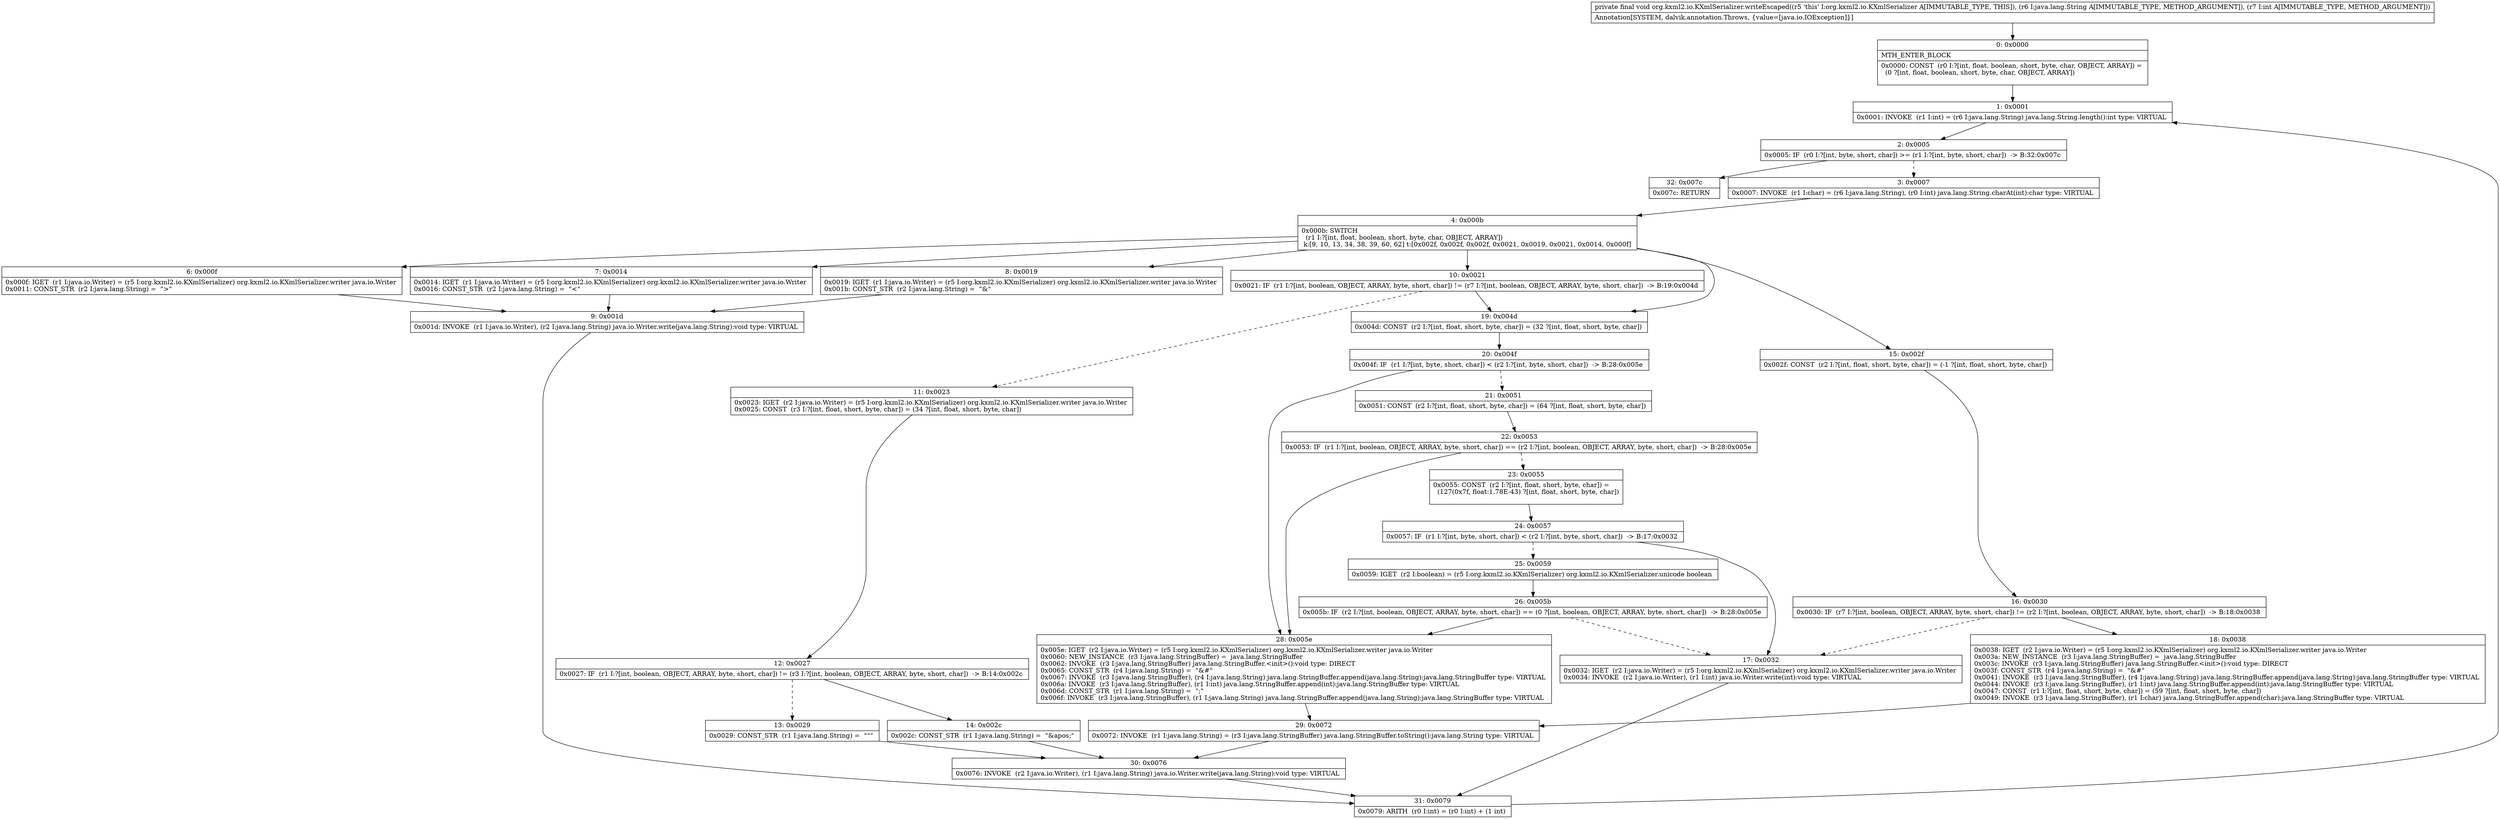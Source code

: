 digraph "CFG fororg.kxml2.io.KXmlSerializer.writeEscaped(Ljava\/lang\/String;I)V" {
Node_0 [shape=record,label="{0\:\ 0x0000|MTH_ENTER_BLOCK\l|0x0000: CONST  (r0 I:?[int, float, boolean, short, byte, char, OBJECT, ARRAY]) = \l  (0 ?[int, float, boolean, short, byte, char, OBJECT, ARRAY])\l \l}"];
Node_1 [shape=record,label="{1\:\ 0x0001|0x0001: INVOKE  (r1 I:int) = (r6 I:java.lang.String) java.lang.String.length():int type: VIRTUAL \l}"];
Node_2 [shape=record,label="{2\:\ 0x0005|0x0005: IF  (r0 I:?[int, byte, short, char]) \>= (r1 I:?[int, byte, short, char])  \-\> B:32:0x007c \l}"];
Node_3 [shape=record,label="{3\:\ 0x0007|0x0007: INVOKE  (r1 I:char) = (r6 I:java.lang.String), (r0 I:int) java.lang.String.charAt(int):char type: VIRTUAL \l}"];
Node_4 [shape=record,label="{4\:\ 0x000b|0x000b: SWITCH  \l  (r1 I:?[int, float, boolean, short, byte, char, OBJECT, ARRAY])\l k:[9, 10, 13, 34, 38, 39, 60, 62] t:[0x002f, 0x002f, 0x002f, 0x0021, 0x0019, 0x0021, 0x0014, 0x000f] \l}"];
Node_6 [shape=record,label="{6\:\ 0x000f|0x000f: IGET  (r1 I:java.io.Writer) = (r5 I:org.kxml2.io.KXmlSerializer) org.kxml2.io.KXmlSerializer.writer java.io.Writer \l0x0011: CONST_STR  (r2 I:java.lang.String) =  \"&gt;\" \l}"];
Node_7 [shape=record,label="{7\:\ 0x0014|0x0014: IGET  (r1 I:java.io.Writer) = (r5 I:org.kxml2.io.KXmlSerializer) org.kxml2.io.KXmlSerializer.writer java.io.Writer \l0x0016: CONST_STR  (r2 I:java.lang.String) =  \"&lt;\" \l}"];
Node_8 [shape=record,label="{8\:\ 0x0019|0x0019: IGET  (r1 I:java.io.Writer) = (r5 I:org.kxml2.io.KXmlSerializer) org.kxml2.io.KXmlSerializer.writer java.io.Writer \l0x001b: CONST_STR  (r2 I:java.lang.String) =  \"&amp;\" \l}"];
Node_9 [shape=record,label="{9\:\ 0x001d|0x001d: INVOKE  (r1 I:java.io.Writer), (r2 I:java.lang.String) java.io.Writer.write(java.lang.String):void type: VIRTUAL \l}"];
Node_10 [shape=record,label="{10\:\ 0x0021|0x0021: IF  (r1 I:?[int, boolean, OBJECT, ARRAY, byte, short, char]) != (r7 I:?[int, boolean, OBJECT, ARRAY, byte, short, char])  \-\> B:19:0x004d \l}"];
Node_11 [shape=record,label="{11\:\ 0x0023|0x0023: IGET  (r2 I:java.io.Writer) = (r5 I:org.kxml2.io.KXmlSerializer) org.kxml2.io.KXmlSerializer.writer java.io.Writer \l0x0025: CONST  (r3 I:?[int, float, short, byte, char]) = (34 ?[int, float, short, byte, char]) \l}"];
Node_12 [shape=record,label="{12\:\ 0x0027|0x0027: IF  (r1 I:?[int, boolean, OBJECT, ARRAY, byte, short, char]) != (r3 I:?[int, boolean, OBJECT, ARRAY, byte, short, char])  \-\> B:14:0x002c \l}"];
Node_13 [shape=record,label="{13\:\ 0x0029|0x0029: CONST_STR  (r1 I:java.lang.String) =  \"&quot;\" \l}"];
Node_14 [shape=record,label="{14\:\ 0x002c|0x002c: CONST_STR  (r1 I:java.lang.String) =  \"&apos;\" \l}"];
Node_15 [shape=record,label="{15\:\ 0x002f|0x002f: CONST  (r2 I:?[int, float, short, byte, char]) = (\-1 ?[int, float, short, byte, char]) \l}"];
Node_16 [shape=record,label="{16\:\ 0x0030|0x0030: IF  (r7 I:?[int, boolean, OBJECT, ARRAY, byte, short, char]) != (r2 I:?[int, boolean, OBJECT, ARRAY, byte, short, char])  \-\> B:18:0x0038 \l}"];
Node_17 [shape=record,label="{17\:\ 0x0032|0x0032: IGET  (r2 I:java.io.Writer) = (r5 I:org.kxml2.io.KXmlSerializer) org.kxml2.io.KXmlSerializer.writer java.io.Writer \l0x0034: INVOKE  (r2 I:java.io.Writer), (r1 I:int) java.io.Writer.write(int):void type: VIRTUAL \l}"];
Node_18 [shape=record,label="{18\:\ 0x0038|0x0038: IGET  (r2 I:java.io.Writer) = (r5 I:org.kxml2.io.KXmlSerializer) org.kxml2.io.KXmlSerializer.writer java.io.Writer \l0x003a: NEW_INSTANCE  (r3 I:java.lang.StringBuffer) =  java.lang.StringBuffer \l0x003c: INVOKE  (r3 I:java.lang.StringBuffer) java.lang.StringBuffer.\<init\>():void type: DIRECT \l0x003f: CONST_STR  (r4 I:java.lang.String) =  \"&#\" \l0x0041: INVOKE  (r3 I:java.lang.StringBuffer), (r4 I:java.lang.String) java.lang.StringBuffer.append(java.lang.String):java.lang.StringBuffer type: VIRTUAL \l0x0044: INVOKE  (r3 I:java.lang.StringBuffer), (r1 I:int) java.lang.StringBuffer.append(int):java.lang.StringBuffer type: VIRTUAL \l0x0047: CONST  (r1 I:?[int, float, short, byte, char]) = (59 ?[int, float, short, byte, char]) \l0x0049: INVOKE  (r3 I:java.lang.StringBuffer), (r1 I:char) java.lang.StringBuffer.append(char):java.lang.StringBuffer type: VIRTUAL \l}"];
Node_19 [shape=record,label="{19\:\ 0x004d|0x004d: CONST  (r2 I:?[int, float, short, byte, char]) = (32 ?[int, float, short, byte, char]) \l}"];
Node_20 [shape=record,label="{20\:\ 0x004f|0x004f: IF  (r1 I:?[int, byte, short, char]) \< (r2 I:?[int, byte, short, char])  \-\> B:28:0x005e \l}"];
Node_21 [shape=record,label="{21\:\ 0x0051|0x0051: CONST  (r2 I:?[int, float, short, byte, char]) = (64 ?[int, float, short, byte, char]) \l}"];
Node_22 [shape=record,label="{22\:\ 0x0053|0x0053: IF  (r1 I:?[int, boolean, OBJECT, ARRAY, byte, short, char]) == (r2 I:?[int, boolean, OBJECT, ARRAY, byte, short, char])  \-\> B:28:0x005e \l}"];
Node_23 [shape=record,label="{23\:\ 0x0055|0x0055: CONST  (r2 I:?[int, float, short, byte, char]) = \l  (127(0x7f, float:1.78E\-43) ?[int, float, short, byte, char])\l \l}"];
Node_24 [shape=record,label="{24\:\ 0x0057|0x0057: IF  (r1 I:?[int, byte, short, char]) \< (r2 I:?[int, byte, short, char])  \-\> B:17:0x0032 \l}"];
Node_25 [shape=record,label="{25\:\ 0x0059|0x0059: IGET  (r2 I:boolean) = (r5 I:org.kxml2.io.KXmlSerializer) org.kxml2.io.KXmlSerializer.unicode boolean \l}"];
Node_26 [shape=record,label="{26\:\ 0x005b|0x005b: IF  (r2 I:?[int, boolean, OBJECT, ARRAY, byte, short, char]) == (0 ?[int, boolean, OBJECT, ARRAY, byte, short, char])  \-\> B:28:0x005e \l}"];
Node_28 [shape=record,label="{28\:\ 0x005e|0x005e: IGET  (r2 I:java.io.Writer) = (r5 I:org.kxml2.io.KXmlSerializer) org.kxml2.io.KXmlSerializer.writer java.io.Writer \l0x0060: NEW_INSTANCE  (r3 I:java.lang.StringBuffer) =  java.lang.StringBuffer \l0x0062: INVOKE  (r3 I:java.lang.StringBuffer) java.lang.StringBuffer.\<init\>():void type: DIRECT \l0x0065: CONST_STR  (r4 I:java.lang.String) =  \"&#\" \l0x0067: INVOKE  (r3 I:java.lang.StringBuffer), (r4 I:java.lang.String) java.lang.StringBuffer.append(java.lang.String):java.lang.StringBuffer type: VIRTUAL \l0x006a: INVOKE  (r3 I:java.lang.StringBuffer), (r1 I:int) java.lang.StringBuffer.append(int):java.lang.StringBuffer type: VIRTUAL \l0x006d: CONST_STR  (r1 I:java.lang.String) =  \";\" \l0x006f: INVOKE  (r3 I:java.lang.StringBuffer), (r1 I:java.lang.String) java.lang.StringBuffer.append(java.lang.String):java.lang.StringBuffer type: VIRTUAL \l}"];
Node_29 [shape=record,label="{29\:\ 0x0072|0x0072: INVOKE  (r1 I:java.lang.String) = (r3 I:java.lang.StringBuffer) java.lang.StringBuffer.toString():java.lang.String type: VIRTUAL \l}"];
Node_30 [shape=record,label="{30\:\ 0x0076|0x0076: INVOKE  (r2 I:java.io.Writer), (r1 I:java.lang.String) java.io.Writer.write(java.lang.String):void type: VIRTUAL \l}"];
Node_31 [shape=record,label="{31\:\ 0x0079|0x0079: ARITH  (r0 I:int) = (r0 I:int) + (1 int) \l}"];
Node_32 [shape=record,label="{32\:\ 0x007c|0x007c: RETURN   \l}"];
MethodNode[shape=record,label="{private final void org.kxml2.io.KXmlSerializer.writeEscaped((r5 'this' I:org.kxml2.io.KXmlSerializer A[IMMUTABLE_TYPE, THIS]), (r6 I:java.lang.String A[IMMUTABLE_TYPE, METHOD_ARGUMENT]), (r7 I:int A[IMMUTABLE_TYPE, METHOD_ARGUMENT]))  | Annotation[SYSTEM, dalvik.annotation.Throws, \{value=[java.io.IOException]\}]\l}"];
MethodNode -> Node_0;
Node_0 -> Node_1;
Node_1 -> Node_2;
Node_2 -> Node_3[style=dashed];
Node_2 -> Node_32;
Node_3 -> Node_4;
Node_4 -> Node_6;
Node_4 -> Node_7;
Node_4 -> Node_8;
Node_4 -> Node_10;
Node_4 -> Node_15;
Node_4 -> Node_19;
Node_6 -> Node_9;
Node_7 -> Node_9;
Node_8 -> Node_9;
Node_9 -> Node_31;
Node_10 -> Node_11[style=dashed];
Node_10 -> Node_19;
Node_11 -> Node_12;
Node_12 -> Node_13[style=dashed];
Node_12 -> Node_14;
Node_13 -> Node_30;
Node_14 -> Node_30;
Node_15 -> Node_16;
Node_16 -> Node_17[style=dashed];
Node_16 -> Node_18;
Node_17 -> Node_31;
Node_18 -> Node_29;
Node_19 -> Node_20;
Node_20 -> Node_21[style=dashed];
Node_20 -> Node_28;
Node_21 -> Node_22;
Node_22 -> Node_23[style=dashed];
Node_22 -> Node_28;
Node_23 -> Node_24;
Node_24 -> Node_17;
Node_24 -> Node_25[style=dashed];
Node_25 -> Node_26;
Node_26 -> Node_28;
Node_26 -> Node_17[style=dashed];
Node_28 -> Node_29;
Node_29 -> Node_30;
Node_30 -> Node_31;
Node_31 -> Node_1;
}

